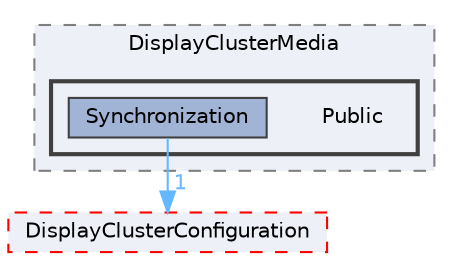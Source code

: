 digraph "Public"
{
 // INTERACTIVE_SVG=YES
 // LATEX_PDF_SIZE
  bgcolor="transparent";
  edge [fontname=Helvetica,fontsize=10,labelfontname=Helvetica,labelfontsize=10];
  node [fontname=Helvetica,fontsize=10,shape=box,height=0.2,width=0.4];
  compound=true
  subgraph clusterdir_b062d42797e56fd4138fb5373ad473ce {
    graph [ bgcolor="#edf0f7", pencolor="grey50", label="DisplayClusterMedia", fontname=Helvetica,fontsize=10 style="filled,dashed", URL="dir_b062d42797e56fd4138fb5373ad473ce.html",tooltip=""]
  subgraph clusterdir_d76e9dd1f4bd92f11b196768e0a9db8c {
    graph [ bgcolor="#edf0f7", pencolor="grey25", label="", fontname=Helvetica,fontsize=10 style="filled,bold", URL="dir_d76e9dd1f4bd92f11b196768e0a9db8c.html",tooltip=""]
    dir_d76e9dd1f4bd92f11b196768e0a9db8c [shape=plaintext, label="Public"];
  dir_54c7bdddecc0ae9d5471dfa2a253b091 [label="Synchronization", fillcolor="#a2b4d6", color="grey25", style="filled", URL="dir_54c7bdddecc0ae9d5471dfa2a253b091.html",tooltip=""];
  }
  }
  dir_96e45f3eefa341c89ab99fae333c719c [label="DisplayClusterConfiguration", fillcolor="#edf0f7", color="red", style="filled,dashed", URL="dir_96e45f3eefa341c89ab99fae333c719c.html",tooltip=""];
  dir_54c7bdddecc0ae9d5471dfa2a253b091->dir_96e45f3eefa341c89ab99fae333c719c [headlabel="1", labeldistance=1.5 headhref="dir_001157_000318.html" href="dir_001157_000318.html" color="steelblue1" fontcolor="steelblue1"];
}
